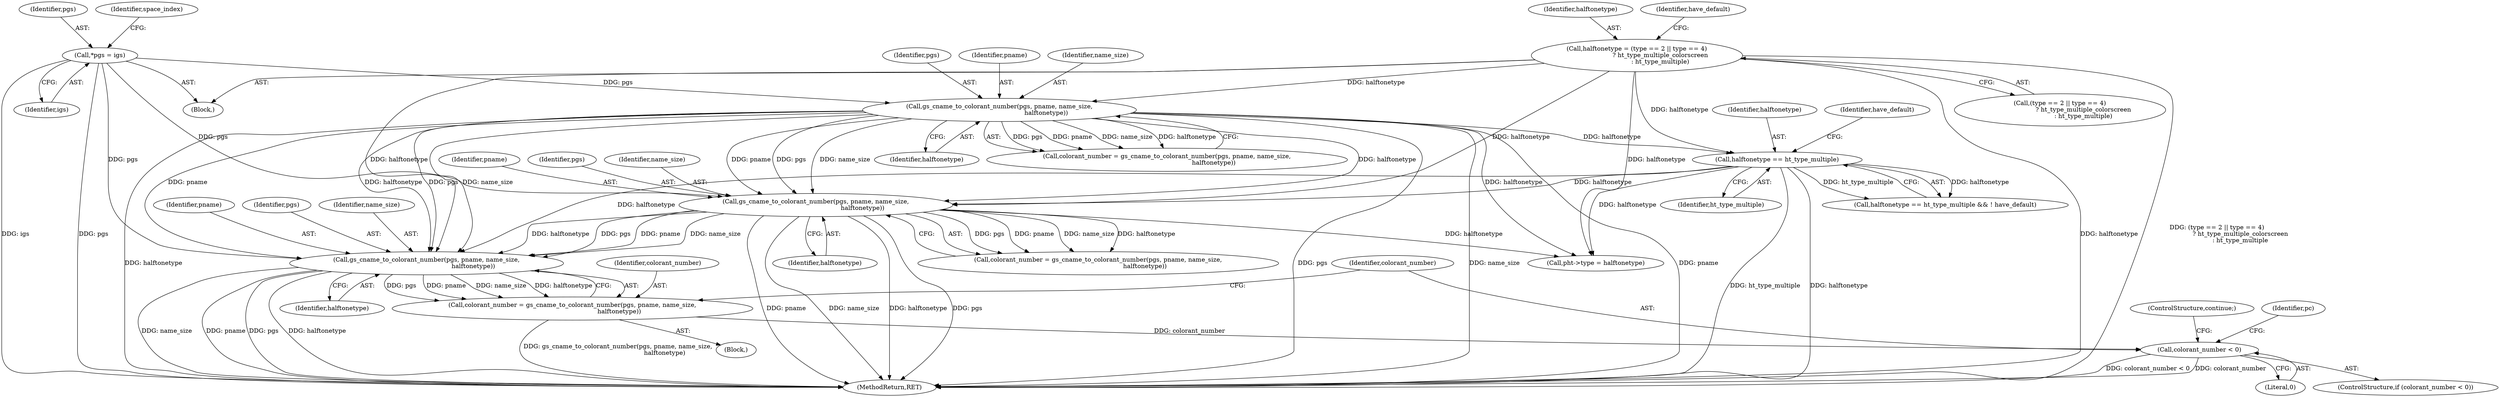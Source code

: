 digraph "0_ghostscript_f5c7555c30393e64ec1f5ab0dfae5b55b3b3fc78@pointer" {
"1000734" [label="(Call,gs_cname_to_colorant_number(pgs, pname, name_size,\n                                                halftonetype))"];
"1000181" [label="(Call,*pgs = igs)"];
"1000291" [label="(Call,gs_cname_to_colorant_number(pgs, pname, name_size,\n                                                halftonetype))"];
"1000218" [label="(Call,halftonetype = (type == 2 || type == 4)\n                        ? ht_type_multiple_colorscreen\n                        : ht_type_multiple)"];
"1000477" [label="(Call,gs_cname_to_colorant_number(pgs, pname, name_size,\n                                                halftonetype))"];
"1000334" [label="(Call,halftonetype == ht_type_multiple)"];
"1000732" [label="(Call,colorant_number = gs_cname_to_colorant_number(pgs, pname, name_size,\n                                                halftonetype))"];
"1000740" [label="(Call,colorant_number < 0)"];
"1000736" [label="(Identifier,pname)"];
"1000479" [label="(Identifier,pname)"];
"1001024" [label="(MethodReturn,RET)"];
"1000742" [label="(Literal,0)"];
"1000220" [label="(Call,(type == 2 || type == 4)\n                        ? ht_type_multiple_colorscreen\n                        : ht_type_multiple)"];
"1000219" [label="(Identifier,halftonetype)"];
"1000477" [label="(Call,gs_cname_to_colorant_number(pgs, pname, name_size,\n                                                halftonetype))"];
"1000182" [label="(Identifier,pgs)"];
"1000291" [label="(Call,gs_cname_to_colorant_number(pgs, pname, name_size,\n                                                halftonetype))"];
"1000478" [label="(Identifier,pgs)"];
"1000333" [label="(Call,halftonetype == ht_type_multiple && ! have_default)"];
"1000295" [label="(Identifier,halftonetype)"];
"1000475" [label="(Call,colorant_number = gs_cname_to_colorant_number(pgs, pname, name_size,\n                                                halftonetype))"];
"1000127" [label="(Block,)"];
"1000743" [label="(ControlStructure,continue;)"];
"1000293" [label="(Identifier,pname)"];
"1000680" [label="(Block,)"];
"1000629" [label="(Call,pht->type = halftonetype)"];
"1000480" [label="(Identifier,name_size)"];
"1000186" [label="(Identifier,space_index)"];
"1000739" [label="(ControlStructure,if (colorant_number < 0))"];
"1000738" [label="(Identifier,halftonetype)"];
"1000735" [label="(Identifier,pgs)"];
"1000741" [label="(Identifier,colorant_number)"];
"1000294" [label="(Identifier,name_size)"];
"1000335" [label="(Identifier,halftonetype)"];
"1000231" [label="(Identifier,have_default)"];
"1000481" [label="(Identifier,halftonetype)"];
"1000183" [label="(Identifier,igs)"];
"1000734" [label="(Call,gs_cname_to_colorant_number(pgs, pname, name_size,\n                                                halftonetype))"];
"1000334" [label="(Call,halftonetype == ht_type_multiple)"];
"1000289" [label="(Call,colorant_number = gs_cname_to_colorant_number(pgs, pname, name_size,\n                                                halftonetype))"];
"1000218" [label="(Call,halftonetype = (type == 2 || type == 4)\n                        ? ht_type_multiple_colorscreen\n                        : ht_type_multiple)"];
"1000336" [label="(Identifier,ht_type_multiple)"];
"1000181" [label="(Call,*pgs = igs)"];
"1000732" [label="(Call,colorant_number = gs_cname_to_colorant_number(pgs, pname, name_size,\n                                                halftonetype))"];
"1000747" [label="(Identifier,pc)"];
"1000733" [label="(Identifier,colorant_number)"];
"1000338" [label="(Identifier,have_default)"];
"1000737" [label="(Identifier,name_size)"];
"1000740" [label="(Call,colorant_number < 0)"];
"1000292" [label="(Identifier,pgs)"];
"1000734" -> "1000732"  [label="AST: "];
"1000734" -> "1000738"  [label="CFG: "];
"1000735" -> "1000734"  [label="AST: "];
"1000736" -> "1000734"  [label="AST: "];
"1000737" -> "1000734"  [label="AST: "];
"1000738" -> "1000734"  [label="AST: "];
"1000732" -> "1000734"  [label="CFG: "];
"1000734" -> "1001024"  [label="DDG: pgs"];
"1000734" -> "1001024"  [label="DDG: halftonetype"];
"1000734" -> "1001024"  [label="DDG: name_size"];
"1000734" -> "1001024"  [label="DDG: pname"];
"1000734" -> "1000732"  [label="DDG: pgs"];
"1000734" -> "1000732"  [label="DDG: pname"];
"1000734" -> "1000732"  [label="DDG: name_size"];
"1000734" -> "1000732"  [label="DDG: halftonetype"];
"1000181" -> "1000734"  [label="DDG: pgs"];
"1000291" -> "1000734"  [label="DDG: pgs"];
"1000291" -> "1000734"  [label="DDG: pname"];
"1000291" -> "1000734"  [label="DDG: name_size"];
"1000291" -> "1000734"  [label="DDG: halftonetype"];
"1000477" -> "1000734"  [label="DDG: pgs"];
"1000477" -> "1000734"  [label="DDG: pname"];
"1000477" -> "1000734"  [label="DDG: name_size"];
"1000477" -> "1000734"  [label="DDG: halftonetype"];
"1000218" -> "1000734"  [label="DDG: halftonetype"];
"1000334" -> "1000734"  [label="DDG: halftonetype"];
"1000181" -> "1000127"  [label="AST: "];
"1000181" -> "1000183"  [label="CFG: "];
"1000182" -> "1000181"  [label="AST: "];
"1000183" -> "1000181"  [label="AST: "];
"1000186" -> "1000181"  [label="CFG: "];
"1000181" -> "1001024"  [label="DDG: pgs"];
"1000181" -> "1001024"  [label="DDG: igs"];
"1000181" -> "1000291"  [label="DDG: pgs"];
"1000181" -> "1000477"  [label="DDG: pgs"];
"1000291" -> "1000289"  [label="AST: "];
"1000291" -> "1000295"  [label="CFG: "];
"1000292" -> "1000291"  [label="AST: "];
"1000293" -> "1000291"  [label="AST: "];
"1000294" -> "1000291"  [label="AST: "];
"1000295" -> "1000291"  [label="AST: "];
"1000289" -> "1000291"  [label="CFG: "];
"1000291" -> "1001024"  [label="DDG: pgs"];
"1000291" -> "1001024"  [label="DDG: name_size"];
"1000291" -> "1001024"  [label="DDG: pname"];
"1000291" -> "1001024"  [label="DDG: halftonetype"];
"1000291" -> "1000289"  [label="DDG: pgs"];
"1000291" -> "1000289"  [label="DDG: pname"];
"1000291" -> "1000289"  [label="DDG: name_size"];
"1000291" -> "1000289"  [label="DDG: halftonetype"];
"1000218" -> "1000291"  [label="DDG: halftonetype"];
"1000291" -> "1000334"  [label="DDG: halftonetype"];
"1000291" -> "1000477"  [label="DDG: pgs"];
"1000291" -> "1000477"  [label="DDG: pname"];
"1000291" -> "1000477"  [label="DDG: name_size"];
"1000291" -> "1000477"  [label="DDG: halftonetype"];
"1000291" -> "1000629"  [label="DDG: halftonetype"];
"1000218" -> "1000127"  [label="AST: "];
"1000218" -> "1000220"  [label="CFG: "];
"1000219" -> "1000218"  [label="AST: "];
"1000220" -> "1000218"  [label="AST: "];
"1000231" -> "1000218"  [label="CFG: "];
"1000218" -> "1001024"  [label="DDG: halftonetype"];
"1000218" -> "1001024"  [label="DDG: (type == 2 || type == 4)\n                        ? ht_type_multiple_colorscreen\n                        : ht_type_multiple"];
"1000218" -> "1000334"  [label="DDG: halftonetype"];
"1000218" -> "1000477"  [label="DDG: halftonetype"];
"1000218" -> "1000629"  [label="DDG: halftonetype"];
"1000477" -> "1000475"  [label="AST: "];
"1000477" -> "1000481"  [label="CFG: "];
"1000478" -> "1000477"  [label="AST: "];
"1000479" -> "1000477"  [label="AST: "];
"1000480" -> "1000477"  [label="AST: "];
"1000481" -> "1000477"  [label="AST: "];
"1000475" -> "1000477"  [label="CFG: "];
"1000477" -> "1001024"  [label="DDG: pname"];
"1000477" -> "1001024"  [label="DDG: name_size"];
"1000477" -> "1001024"  [label="DDG: halftonetype"];
"1000477" -> "1001024"  [label="DDG: pgs"];
"1000477" -> "1000475"  [label="DDG: pgs"];
"1000477" -> "1000475"  [label="DDG: pname"];
"1000477" -> "1000475"  [label="DDG: name_size"];
"1000477" -> "1000475"  [label="DDG: halftonetype"];
"1000334" -> "1000477"  [label="DDG: halftonetype"];
"1000477" -> "1000629"  [label="DDG: halftonetype"];
"1000334" -> "1000333"  [label="AST: "];
"1000334" -> "1000336"  [label="CFG: "];
"1000335" -> "1000334"  [label="AST: "];
"1000336" -> "1000334"  [label="AST: "];
"1000338" -> "1000334"  [label="CFG: "];
"1000333" -> "1000334"  [label="CFG: "];
"1000334" -> "1001024"  [label="DDG: ht_type_multiple"];
"1000334" -> "1001024"  [label="DDG: halftonetype"];
"1000334" -> "1000333"  [label="DDG: halftonetype"];
"1000334" -> "1000333"  [label="DDG: ht_type_multiple"];
"1000334" -> "1000629"  [label="DDG: halftonetype"];
"1000732" -> "1000680"  [label="AST: "];
"1000733" -> "1000732"  [label="AST: "];
"1000741" -> "1000732"  [label="CFG: "];
"1000732" -> "1001024"  [label="DDG: gs_cname_to_colorant_number(pgs, pname, name_size,\n                                                halftonetype)"];
"1000732" -> "1000740"  [label="DDG: colorant_number"];
"1000740" -> "1000739"  [label="AST: "];
"1000740" -> "1000742"  [label="CFG: "];
"1000741" -> "1000740"  [label="AST: "];
"1000742" -> "1000740"  [label="AST: "];
"1000743" -> "1000740"  [label="CFG: "];
"1000747" -> "1000740"  [label="CFG: "];
"1000740" -> "1001024"  [label="DDG: colorant_number < 0"];
"1000740" -> "1001024"  [label="DDG: colorant_number"];
}
